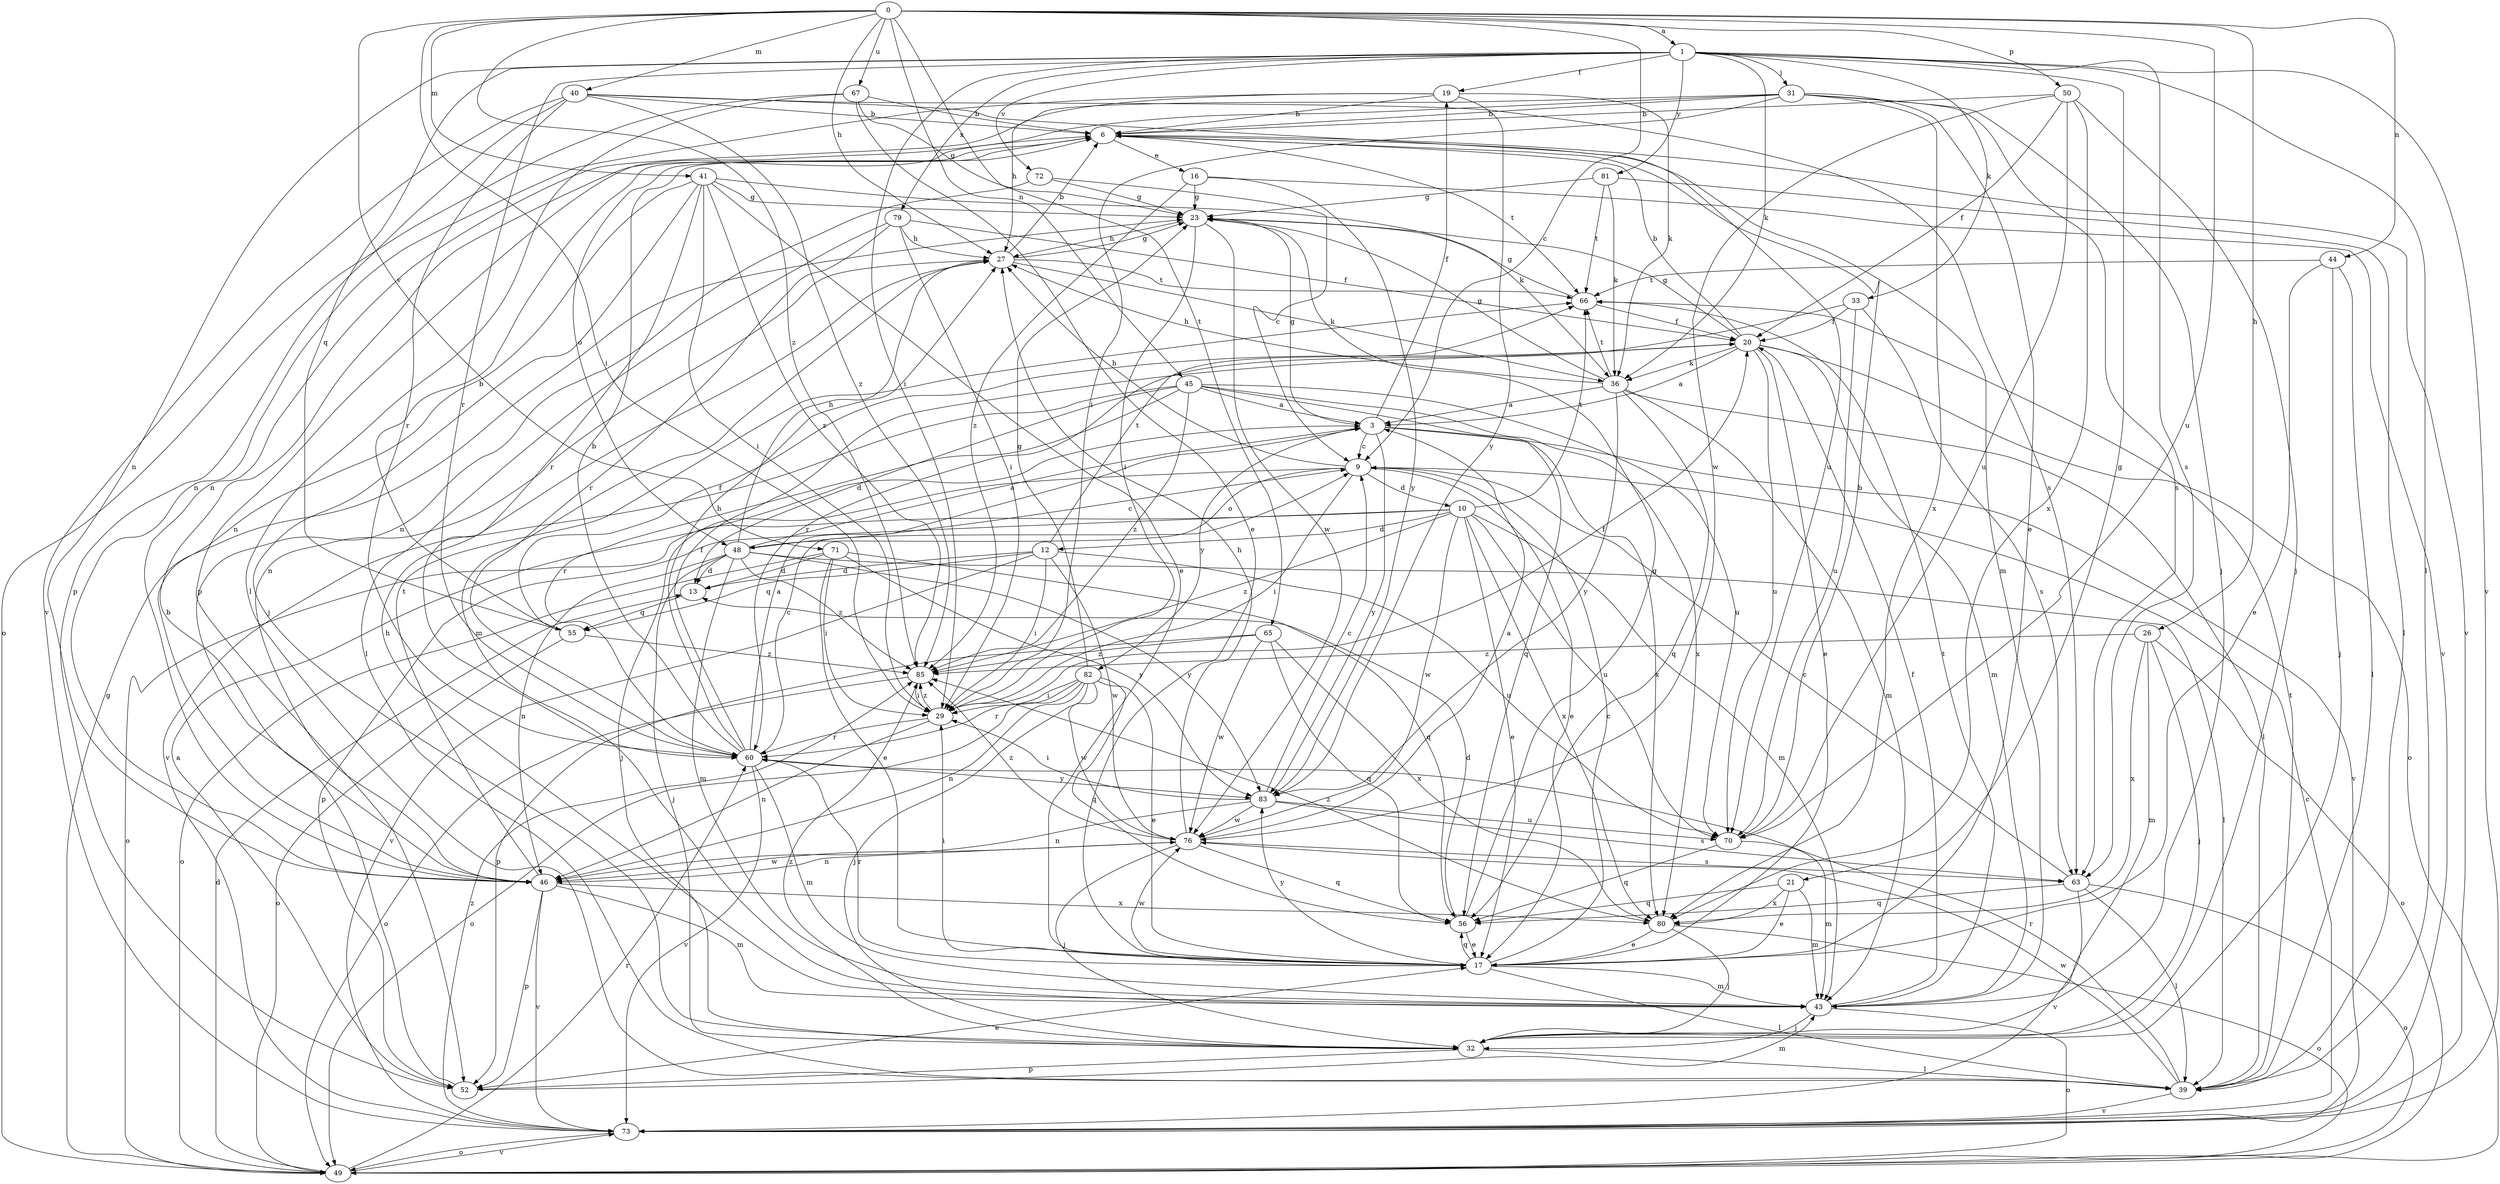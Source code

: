 strict digraph  {
0;
1;
3;
6;
9;
10;
12;
13;
16;
17;
19;
20;
21;
23;
26;
27;
29;
31;
32;
33;
36;
39;
40;
41;
43;
44;
45;
46;
48;
49;
50;
52;
55;
56;
60;
63;
65;
66;
67;
70;
71;
72;
73;
76;
79;
80;
81;
82;
83;
85;
0 -> 1  [label=a];
0 -> 9  [label=c];
0 -> 26  [label=h];
0 -> 27  [label=h];
0 -> 29  [label=i];
0 -> 40  [label=m];
0 -> 41  [label=m];
0 -> 44  [label=n];
0 -> 45  [label=n];
0 -> 50  [label=p];
0 -> 65  [label=t];
0 -> 67  [label=u];
0 -> 70  [label=u];
0 -> 71  [label=v];
0 -> 85  [label=z];
1 -> 19  [label=f];
1 -> 21  [label=g];
1 -> 29  [label=i];
1 -> 31  [label=j];
1 -> 33  [label=k];
1 -> 36  [label=k];
1 -> 39  [label=l];
1 -> 46  [label=n];
1 -> 55  [label=q];
1 -> 60  [label=r];
1 -> 63  [label=s];
1 -> 72  [label=v];
1 -> 73  [label=v];
1 -> 79  [label=x];
1 -> 81  [label=y];
3 -> 9  [label=c];
3 -> 19  [label=f];
3 -> 23  [label=g];
3 -> 73  [label=v];
3 -> 80  [label=x];
3 -> 82  [label=y];
3 -> 83  [label=y];
6 -> 16  [label=e];
6 -> 43  [label=m];
6 -> 48  [label=o];
6 -> 66  [label=t];
6 -> 73  [label=v];
9 -> 10  [label=d];
9 -> 17  [label=e];
9 -> 27  [label=h];
9 -> 29  [label=i];
9 -> 32  [label=j];
9 -> 48  [label=o];
10 -> 12  [label=d];
10 -> 17  [label=e];
10 -> 43  [label=m];
10 -> 49  [label=o];
10 -> 52  [label=p];
10 -> 66  [label=t];
10 -> 70  [label=u];
10 -> 76  [label=w];
10 -> 80  [label=x];
10 -> 85  [label=z];
12 -> 13  [label=d];
12 -> 29  [label=i];
12 -> 55  [label=q];
12 -> 66  [label=t];
12 -> 70  [label=u];
12 -> 73  [label=v];
12 -> 76  [label=w];
13 -> 55  [label=q];
16 -> 23  [label=g];
16 -> 73  [label=v];
16 -> 83  [label=y];
16 -> 85  [label=z];
17 -> 9  [label=c];
17 -> 29  [label=i];
17 -> 39  [label=l];
17 -> 43  [label=m];
17 -> 56  [label=q];
17 -> 60  [label=r];
17 -> 76  [label=w];
17 -> 83  [label=y];
19 -> 6  [label=b];
19 -> 27  [label=h];
19 -> 36  [label=k];
19 -> 46  [label=n];
19 -> 83  [label=y];
20 -> 3  [label=a];
20 -> 6  [label=b];
20 -> 17  [label=e];
20 -> 23  [label=g];
20 -> 36  [label=k];
20 -> 43  [label=m];
20 -> 49  [label=o];
20 -> 70  [label=u];
21 -> 17  [label=e];
21 -> 43  [label=m];
21 -> 56  [label=q];
21 -> 80  [label=x];
23 -> 27  [label=h];
23 -> 29  [label=i];
23 -> 76  [label=w];
26 -> 32  [label=j];
26 -> 43  [label=m];
26 -> 49  [label=o];
26 -> 80  [label=x];
26 -> 85  [label=z];
27 -> 6  [label=b];
27 -> 23  [label=g];
27 -> 36  [label=k];
27 -> 43  [label=m];
27 -> 46  [label=n];
27 -> 66  [label=t];
29 -> 20  [label=f];
29 -> 46  [label=n];
29 -> 60  [label=r];
29 -> 85  [label=z];
31 -> 6  [label=b];
31 -> 17  [label=e];
31 -> 29  [label=i];
31 -> 32  [label=j];
31 -> 46  [label=n];
31 -> 52  [label=p];
31 -> 63  [label=s];
31 -> 80  [label=x];
32 -> 39  [label=l];
32 -> 52  [label=p];
32 -> 85  [label=z];
33 -> 20  [label=f];
33 -> 60  [label=r];
33 -> 63  [label=s];
33 -> 70  [label=u];
36 -> 3  [label=a];
36 -> 23  [label=g];
36 -> 27  [label=h];
36 -> 39  [label=l];
36 -> 43  [label=m];
36 -> 56  [label=q];
36 -> 66  [label=t];
36 -> 83  [label=y];
39 -> 60  [label=r];
39 -> 66  [label=t];
39 -> 73  [label=v];
39 -> 76  [label=w];
40 -> 6  [label=b];
40 -> 52  [label=p];
40 -> 60  [label=r];
40 -> 63  [label=s];
40 -> 70  [label=u];
40 -> 73  [label=v];
40 -> 85  [label=z];
41 -> 17  [label=e];
41 -> 23  [label=g];
41 -> 29  [label=i];
41 -> 32  [label=j];
41 -> 36  [label=k];
41 -> 46  [label=n];
41 -> 60  [label=r];
41 -> 85  [label=z];
43 -> 20  [label=f];
43 -> 27  [label=h];
43 -> 32  [label=j];
43 -> 49  [label=o];
43 -> 66  [label=t];
44 -> 17  [label=e];
44 -> 32  [label=j];
44 -> 39  [label=l];
44 -> 66  [label=t];
45 -> 3  [label=a];
45 -> 13  [label=d];
45 -> 56  [label=q];
45 -> 60  [label=r];
45 -> 70  [label=u];
45 -> 73  [label=v];
45 -> 80  [label=x];
45 -> 85  [label=z];
46 -> 43  [label=m];
46 -> 52  [label=p];
46 -> 66  [label=t];
46 -> 73  [label=v];
46 -> 76  [label=w];
46 -> 80  [label=x];
48 -> 3  [label=a];
48 -> 9  [label=c];
48 -> 13  [label=d];
48 -> 27  [label=h];
48 -> 32  [label=j];
48 -> 39  [label=l];
48 -> 43  [label=m];
48 -> 46  [label=n];
48 -> 83  [label=y];
48 -> 85  [label=z];
49 -> 13  [label=d];
49 -> 23  [label=g];
49 -> 60  [label=r];
49 -> 73  [label=v];
50 -> 6  [label=b];
50 -> 20  [label=f];
50 -> 32  [label=j];
50 -> 70  [label=u];
50 -> 76  [label=w];
50 -> 80  [label=x];
52 -> 3  [label=a];
52 -> 6  [label=b];
52 -> 17  [label=e];
52 -> 43  [label=m];
55 -> 6  [label=b];
55 -> 20  [label=f];
55 -> 49  [label=o];
55 -> 85  [label=z];
56 -> 13  [label=d];
56 -> 17  [label=e];
56 -> 23  [label=g];
60 -> 3  [label=a];
60 -> 6  [label=b];
60 -> 9  [label=c];
60 -> 20  [label=f];
60 -> 27  [label=h];
60 -> 43  [label=m];
60 -> 73  [label=v];
60 -> 83  [label=y];
63 -> 9  [label=c];
63 -> 39  [label=l];
63 -> 49  [label=o];
63 -> 56  [label=q];
63 -> 73  [label=v];
65 -> 52  [label=p];
65 -> 56  [label=q];
65 -> 76  [label=w];
65 -> 80  [label=x];
65 -> 85  [label=z];
66 -> 20  [label=f];
66 -> 23  [label=g];
67 -> 6  [label=b];
67 -> 17  [label=e];
67 -> 23  [label=g];
67 -> 39  [label=l];
67 -> 49  [label=o];
70 -> 6  [label=b];
70 -> 43  [label=m];
70 -> 56  [label=q];
71 -> 13  [label=d];
71 -> 17  [label=e];
71 -> 29  [label=i];
71 -> 49  [label=o];
71 -> 56  [label=q];
71 -> 83  [label=y];
72 -> 9  [label=c];
72 -> 23  [label=g];
72 -> 46  [label=n];
73 -> 9  [label=c];
73 -> 49  [label=o];
73 -> 85  [label=z];
76 -> 3  [label=a];
76 -> 27  [label=h];
76 -> 32  [label=j];
76 -> 46  [label=n];
76 -> 56  [label=q];
76 -> 63  [label=s];
76 -> 85  [label=z];
79 -> 20  [label=f];
79 -> 27  [label=h];
79 -> 29  [label=i];
79 -> 39  [label=l];
79 -> 60  [label=r];
80 -> 17  [label=e];
80 -> 32  [label=j];
80 -> 49  [label=o];
80 -> 85  [label=z];
81 -> 23  [label=g];
81 -> 36  [label=k];
81 -> 39  [label=l];
81 -> 66  [label=t];
82 -> 17  [label=e];
82 -> 23  [label=g];
82 -> 29  [label=i];
82 -> 32  [label=j];
82 -> 46  [label=n];
82 -> 49  [label=o];
82 -> 56  [label=q];
82 -> 60  [label=r];
82 -> 76  [label=w];
83 -> 9  [label=c];
83 -> 29  [label=i];
83 -> 46  [label=n];
83 -> 63  [label=s];
83 -> 70  [label=u];
83 -> 76  [label=w];
85 -> 29  [label=i];
85 -> 49  [label=o];
}

